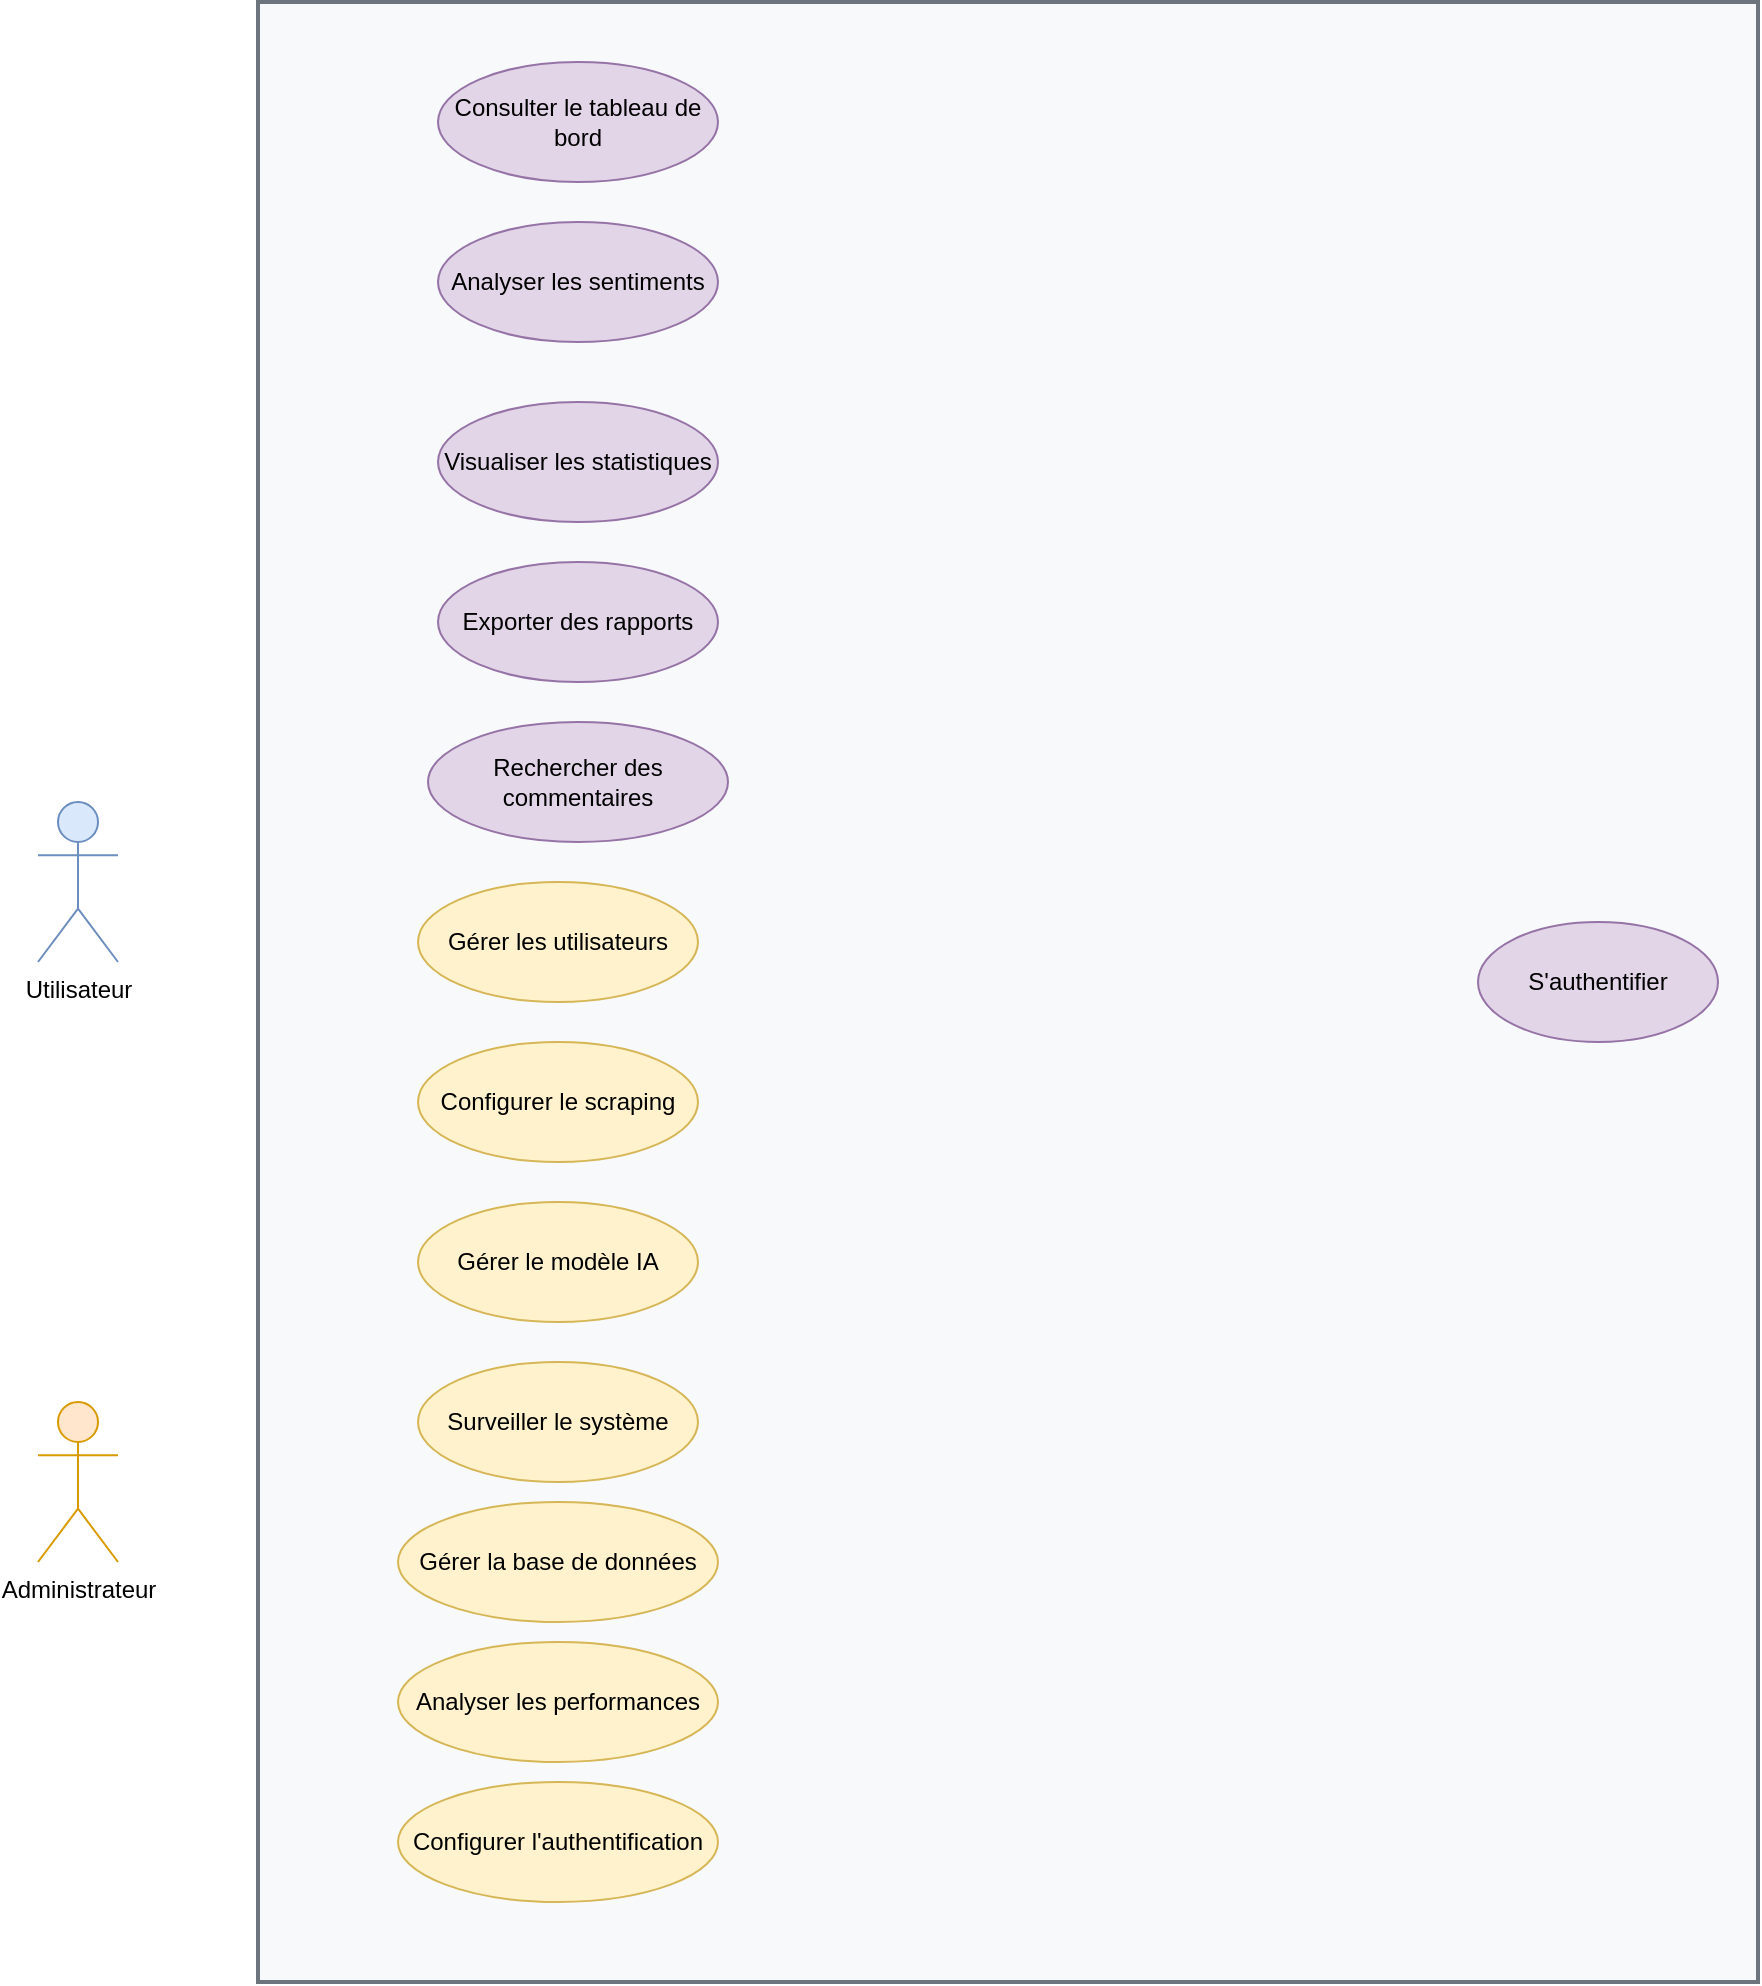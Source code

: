 <mxfile version="27.0.9">
  <diagram name="Page-1" id="LkOrLWu9mpOCzFyMnwEd">
    <mxGraphModel dx="1489" dy="1563" grid="1" gridSize="10" guides="1" tooltips="1" connect="1" arrows="1" fold="1" page="1" pageScale="1" pageWidth="1000" pageHeight="800" math="0" shadow="0">
      <root>
        <mxCell id="0" />
        <mxCell id="1" parent="0" />
        <mxCell id="system-boundary" value="" style="rounded=0;whiteSpace=wrap;html=1;fillColor=#f8f9fa;strokeColor=#6c757d;strokeWidth=2;fontSize=14;fontStyle=1;" parent="1" vertex="1">
          <mxGeometry x="160" y="-200" width="750" height="990" as="geometry" />
        </mxCell>
        <mxCell id="user-actor" value="Utilisateur" style="shape=umlActor;html=1;verticalLabelPosition=bottom;verticalAlign=top;align=center;fillColor=#dae8fc;strokeColor=#6c8ebf;" parent="1" vertex="1">
          <mxGeometry x="50" y="200" width="40" height="80" as="geometry" />
        </mxCell>
        <mxCell id="admin-actor" value="Administrateur" style="shape=umlActor;html=1;verticalLabelPosition=bottom;verticalAlign=top;align=center;fillColor=#ffe6cc;strokeColor=#d79b00;" parent="1" vertex="1">
          <mxGeometry x="50" y="500" width="40" height="80" as="geometry" />
        </mxCell>
        <mxCell id="login-uc" value="S&#39;authentifier" style="ellipse;whiteSpace=wrap;html=1;fillColor=#e1d5e7;strokeColor=#9673a6;" parent="1" vertex="1">
          <mxGeometry x="770" y="260" width="120" height="60" as="geometry" />
        </mxCell>
        <mxCell id="view-dashboard-uc" value="Consulter le tableau de bord" style="ellipse;whiteSpace=wrap;html=1;fillColor=#e1d5e7;strokeColor=#9673a6;" parent="1" vertex="1">
          <mxGeometry x="250" y="-170" width="140" height="60" as="geometry" />
        </mxCell>
        <mxCell id="analyze-sentiment-uc" value="Analyser les sentiments" style="ellipse;whiteSpace=wrap;html=1;fillColor=#e1d5e7;strokeColor=#9673a6;" parent="1" vertex="1">
          <mxGeometry x="250" y="-90" width="140" height="60" as="geometry" />
        </mxCell>
        <mxCell id="view-statistics-uc" value="Visualiser les statistiques" style="ellipse;whiteSpace=wrap;html=1;fillColor=#e1d5e7;strokeColor=#9673a6;" parent="1" vertex="1">
          <mxGeometry x="250" width="140" height="60" as="geometry" />
        </mxCell>
        <mxCell id="export-reports-uc" value="Exporter des rapports" style="ellipse;whiteSpace=wrap;html=1;fillColor=#e1d5e7;strokeColor=#9673a6;" parent="1" vertex="1">
          <mxGeometry x="250" y="80" width="140" height="60" as="geometry" />
        </mxCell>
        <mxCell id="search-comments-uc" value="Rechercher des commentaires" style="ellipse;whiteSpace=wrap;html=1;fillColor=#e1d5e7;strokeColor=#9673a6;" parent="1" vertex="1">
          <mxGeometry x="245" y="160" width="150" height="60" as="geometry" />
        </mxCell>
        <mxCell id="manage-users-uc" value="Gérer les utilisateurs" style="ellipse;whiteSpace=wrap;html=1;fillColor=#fff2cc;strokeColor=#d6b656;" parent="1" vertex="1">
          <mxGeometry x="240" y="240" width="140" height="60" as="geometry" />
        </mxCell>
        <mxCell id="configure-scraping-uc" value="Configurer le scraping" style="ellipse;whiteSpace=wrap;html=1;fillColor=#fff2cc;strokeColor=#d6b656;" parent="1" vertex="1">
          <mxGeometry x="240" y="320" width="140" height="60" as="geometry" />
        </mxCell>
        <mxCell id="monitor-system-uc" value="Surveiller le système" style="ellipse;whiteSpace=wrap;html=1;fillColor=#fff2cc;strokeColor=#d6b656;" parent="1" vertex="1">
          <mxGeometry x="240" y="480" width="140" height="60" as="geometry" />
        </mxCell>
        <mxCell id="manage-ml-model-uc" value="Gérer le modèle IA" style="ellipse;whiteSpace=wrap;html=1;fillColor=#fff2cc;strokeColor=#d6b656;" parent="1" vertex="1">
          <mxGeometry x="240" y="400" width="140" height="60" as="geometry" />
        </mxCell>
        <mxCell id="configure-auth-uc" value="Configurer l&#39;authentification" style="ellipse;whiteSpace=wrap;html=1;fillColor=#fff2cc;strokeColor=#d6b656;" parent="1" vertex="1">
          <mxGeometry x="230" y="690" width="160" height="60" as="geometry" />
        </mxCell>
        <mxCell id="manage-database-uc" value="Gérer la base de données" style="ellipse;whiteSpace=wrap;html=1;fillColor=#fff2cc;strokeColor=#d6b656;" parent="1" vertex="1">
          <mxGeometry x="230" y="550" width="160" height="60" as="geometry" />
        </mxCell>
        <mxCell id="analyze-performance-uc" value="Analyser les performances" style="ellipse;whiteSpace=wrap;html=1;fillColor=#fff2cc;strokeColor=#d6b656;" parent="1" vertex="1">
          <mxGeometry x="230" y="620" width="160" height="60" as="geometry" />
        </mxCell>
      </root>
    </mxGraphModel>
  </diagram>
</mxfile>
